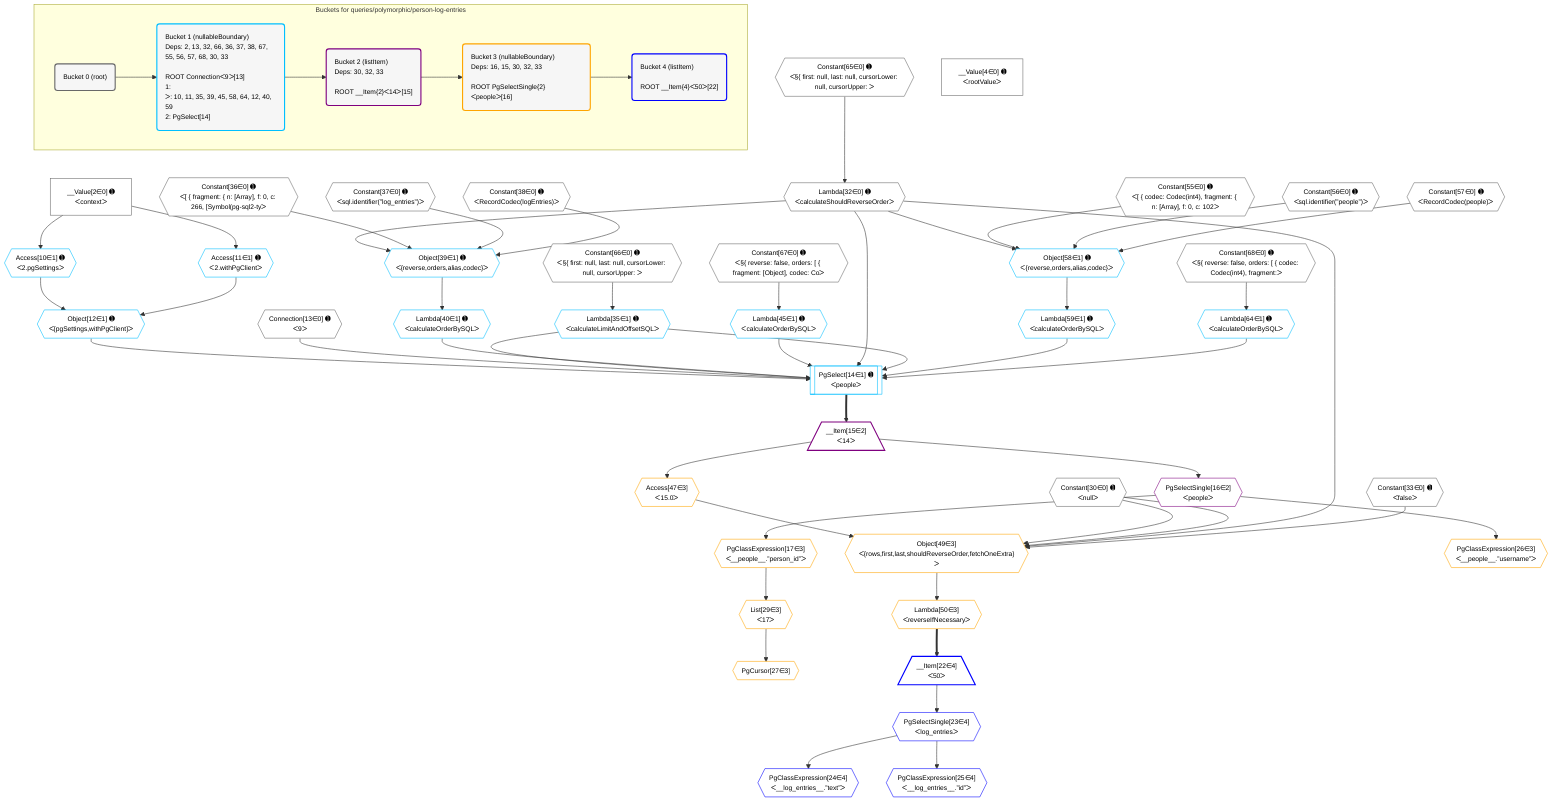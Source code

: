 %%{init: {'themeVariables': { 'fontSize': '12px'}}}%%
graph TD
    classDef path fill:#eee,stroke:#000,color:#000
    classDef plan fill:#fff,stroke-width:1px,color:#000
    classDef itemplan fill:#fff,stroke-width:2px,color:#000
    classDef unbatchedplan fill:#dff,stroke-width:1px,color:#000
    classDef sideeffectplan fill:#fcc,stroke-width:2px,color:#000
    classDef bucket fill:#f6f6f6,color:#000,stroke-width:2px,text-align:left


    %% plan dependencies
    Lambda32{{"Lambda[32∈0] ➊<br />ᐸcalculateShouldReverseOrderᐳ"}}:::plan
    Constant65{{"Constant[65∈0] ➊<br />ᐸ§{ first: null, last: null, cursorLower: null, cursorUpper: ᐳ"}}:::plan
    Constant65 --> Lambda32
    __Value2["__Value[2∈0] ➊<br />ᐸcontextᐳ"]:::plan
    __Value4["__Value[4∈0] ➊<br />ᐸrootValueᐳ"]:::plan
    Connection13{{"Connection[13∈0] ➊<br />ᐸ9ᐳ"}}:::plan
    Constant30{{"Constant[30∈0] ➊<br />ᐸnullᐳ"}}:::plan
    Constant33{{"Constant[33∈0] ➊<br />ᐸfalseᐳ"}}:::plan
    Constant36{{"Constant[36∈0] ➊<br />ᐸ[ { fragment: { n: [Array], f: 0, c: 266, [Symbol(pg-sql2-tyᐳ"}}:::plan
    Constant37{{"Constant[37∈0] ➊<br />ᐸsql.identifier(”log_entries”)ᐳ"}}:::plan
    Constant38{{"Constant[38∈0] ➊<br />ᐸRecordCodec(logEntries)ᐳ"}}:::plan
    Constant55{{"Constant[55∈0] ➊<br />ᐸ[ { codec: Codec(int4), fragment: { n: [Array], f: 0, c: 102ᐳ"}}:::plan
    Constant56{{"Constant[56∈0] ➊<br />ᐸsql.identifier(”people”)ᐳ"}}:::plan
    Constant57{{"Constant[57∈0] ➊<br />ᐸRecordCodec(people)ᐳ"}}:::plan
    Constant66{{"Constant[66∈0] ➊<br />ᐸ§{ first: null, last: null, cursorLower: null, cursorUpper: ᐳ"}}:::plan
    Constant67{{"Constant[67∈0] ➊<br />ᐸ§{ reverse: false, orders: [ { fragment: [Object], codec: Coᐳ"}}:::plan
    Constant68{{"Constant[68∈0] ➊<br />ᐸ§{ reverse: false, orders: [ { codec: Codec(int4), fragment:ᐳ"}}:::plan
    PgSelect14[["PgSelect[14∈1] ➊<br />ᐸpeopleᐳ"]]:::plan
    Object12{{"Object[12∈1] ➊<br />ᐸ{pgSettings,withPgClient}ᐳ"}}:::plan
    Lambda35{{"Lambda[35∈1] ➊<br />ᐸcalculateLimitAndOffsetSQLᐳ"}}:::plan
    Lambda40{{"Lambda[40∈1] ➊<br />ᐸcalculateOrderBySQLᐳ"}}:::plan
    Lambda45{{"Lambda[45∈1] ➊<br />ᐸcalculateOrderBySQLᐳ"}}:::plan
    Lambda59{{"Lambda[59∈1] ➊<br />ᐸcalculateOrderBySQLᐳ"}}:::plan
    Lambda64{{"Lambda[64∈1] ➊<br />ᐸcalculateOrderBySQLᐳ"}}:::plan
    Object12 & Connection13 & Lambda35 & Lambda40 & Lambda45 & Lambda32 & Lambda35 & Lambda59 & Lambda64 --> PgSelect14
    Object39{{"Object[39∈1] ➊<br />ᐸ{reverse,orders,alias,codec}ᐳ"}}:::plan
    Lambda32 & Constant36 & Constant37 & Constant38 --> Object39
    Object58{{"Object[58∈1] ➊<br />ᐸ{reverse,orders,alias,codec}ᐳ"}}:::plan
    Lambda32 & Constant55 & Constant56 & Constant57 --> Object58
    Access10{{"Access[10∈1] ➊<br />ᐸ2.pgSettingsᐳ"}}:::plan
    Access11{{"Access[11∈1] ➊<br />ᐸ2.withPgClientᐳ"}}:::plan
    Access10 & Access11 --> Object12
    __Value2 --> Access10
    __Value2 --> Access11
    Constant66 --> Lambda35
    Object39 --> Lambda40
    Constant67 --> Lambda45
    Object58 --> Lambda59
    Constant68 --> Lambda64
    __Item15[/"__Item[15∈2]<br />ᐸ14ᐳ"\]:::itemplan
    PgSelect14 ==> __Item15
    PgSelectSingle16{{"PgSelectSingle[16∈2]<br />ᐸpeopleᐳ"}}:::plan
    __Item15 --> PgSelectSingle16
    Object49{{"Object[49∈3]<br />ᐸ{rows,first,last,shouldReverseOrder,fetchOneExtra}ᐳ"}}:::plan
    Access47{{"Access[47∈3]<br />ᐸ15.0ᐳ"}}:::plan
    Access47 & Constant30 & Constant30 & Lambda32 & Constant33 --> Object49
    PgClassExpression17{{"PgClassExpression[17∈3]<br />ᐸ__people__.”person_id”ᐳ"}}:::plan
    PgSelectSingle16 --> PgClassExpression17
    PgClassExpression26{{"PgClassExpression[26∈3]<br />ᐸ__people__.”username”ᐳ"}}:::plan
    PgSelectSingle16 --> PgClassExpression26
    PgCursor27{{"PgCursor[27∈3]"}}:::plan
    List29{{"List[29∈3]<br />ᐸ17ᐳ"}}:::plan
    List29 --> PgCursor27
    PgClassExpression17 --> List29
    __Item15 --> Access47
    Lambda50{{"Lambda[50∈3]<br />ᐸreverseIfNecessaryᐳ"}}:::plan
    Object49 --> Lambda50
    __Item22[/"__Item[22∈4]<br />ᐸ50ᐳ"\]:::itemplan
    Lambda50 ==> __Item22
    PgSelectSingle23{{"PgSelectSingle[23∈4]<br />ᐸlog_entriesᐳ"}}:::plan
    __Item22 --> PgSelectSingle23
    PgClassExpression24{{"PgClassExpression[24∈4]<br />ᐸ__log_entries__.”text”ᐳ"}}:::plan
    PgSelectSingle23 --> PgClassExpression24
    PgClassExpression25{{"PgClassExpression[25∈4]<br />ᐸ__log_entries__.”id”ᐳ"}}:::plan
    PgSelectSingle23 --> PgClassExpression25

    %% define steps

    subgraph "Buckets for queries/polymorphic/person-log-entries"
    Bucket0("Bucket 0 (root)"):::bucket
    classDef bucket0 stroke:#696969
    class Bucket0,__Value2,__Value4,Connection13,Constant30,Lambda32,Constant33,Constant36,Constant37,Constant38,Constant55,Constant56,Constant57,Constant65,Constant66,Constant67,Constant68 bucket0
    Bucket1("Bucket 1 (nullableBoundary)<br />Deps: 2, 13, 32, 66, 36, 37, 38, 67, 55, 56, 57, 68, 30, 33<br /><br />ROOT Connectionᐸ9ᐳ[13]<br />1: <br />ᐳ: 10, 11, 35, 39, 45, 58, 64, 12, 40, 59<br />2: PgSelect[14]"):::bucket
    classDef bucket1 stroke:#00bfff
    class Bucket1,Access10,Access11,Object12,PgSelect14,Lambda35,Object39,Lambda40,Lambda45,Object58,Lambda59,Lambda64 bucket1
    Bucket2("Bucket 2 (listItem)<br />Deps: 30, 32, 33<br /><br />ROOT __Item{2}ᐸ14ᐳ[15]"):::bucket
    classDef bucket2 stroke:#7f007f
    class Bucket2,__Item15,PgSelectSingle16 bucket2
    Bucket3("Bucket 3 (nullableBoundary)<br />Deps: 16, 15, 30, 32, 33<br /><br />ROOT PgSelectSingle{2}ᐸpeopleᐳ[16]"):::bucket
    classDef bucket3 stroke:#ffa500
    class Bucket3,PgClassExpression17,PgClassExpression26,PgCursor27,List29,Access47,Object49,Lambda50 bucket3
    Bucket4("Bucket 4 (listItem)<br /><br />ROOT __Item{4}ᐸ50ᐳ[22]"):::bucket
    classDef bucket4 stroke:#0000ff
    class Bucket4,__Item22,PgSelectSingle23,PgClassExpression24,PgClassExpression25 bucket4
    Bucket0 --> Bucket1
    Bucket1 --> Bucket2
    Bucket2 --> Bucket3
    Bucket3 --> Bucket4
    end